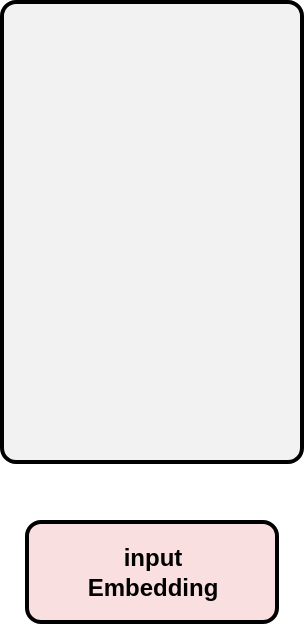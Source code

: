 <mxfile version="22.1.21" type="github">
  <diagram name="第 1 页" id="hfbZG1-WNORQKVPhbsPz">
    <mxGraphModel dx="1224" dy="775" grid="1" gridSize="10" guides="1" tooltips="1" connect="1" arrows="1" fold="1" page="1" pageScale="1" pageWidth="827" pageHeight="1169" math="0" shadow="0">
      <root>
        <mxCell id="0" />
        <mxCell id="1" parent="0" />
        <mxCell id="SfBm7KMstHFxfHhhFLvo-2" value="" style="rounded=1;whiteSpace=wrap;html=1;absoluteArcSize=1;arcSize=14;strokeWidth=2;fillColor=#f2f2f3;" vertex="1" parent="1">
          <mxGeometry x="80" y="200" width="150" height="230" as="geometry" />
        </mxCell>
        <mxCell id="SfBm7KMstHFxfHhhFLvo-3" value="&lt;b&gt;input&lt;br&gt;Embedding&lt;/b&gt;" style="rounded=1;whiteSpace=wrap;html=1;absoluteArcSize=1;arcSize=14;strokeWidth=2;fillColor=#fadfe0;" vertex="1" parent="1">
          <mxGeometry x="92.5" y="460" width="125" height="50" as="geometry" />
        </mxCell>
      </root>
    </mxGraphModel>
  </diagram>
</mxfile>
